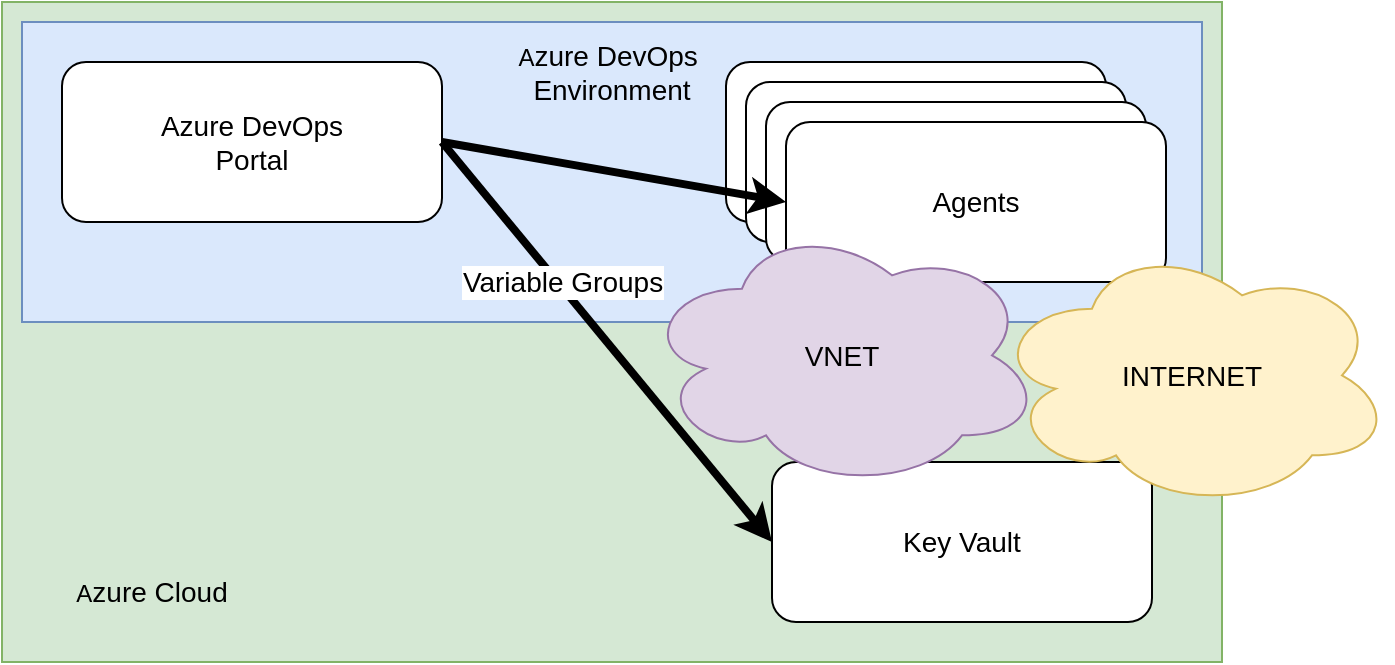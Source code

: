 <mxfile version="12.6.5" type="device"><diagram name="Copy of Page-1" id="MOSnMe-4MhJb1LMp3rYQ"><mxGraphModel dx="1106" dy="830" grid="1" gridSize="10" guides="1" tooltips="1" connect="1" arrows="1" fold="1" page="1" pageScale="1" pageWidth="1169" pageHeight="827" math="0" shadow="0"><root><mxCell id="gQlDa-pXsQr8FOJnMc7m-0"/><mxCell id="gQlDa-pXsQr8FOJnMc7m-1" parent="gQlDa-pXsQr8FOJnMc7m-0"/><mxCell id="gQlDa-pXsQr8FOJnMc7m-2" value="" style="rounded=0;whiteSpace=wrap;html=1;fillColor=#d5e8d4;strokeColor=#82b366;" vertex="1" parent="gQlDa-pXsQr8FOJnMc7m-1"><mxGeometry x="230" y="170" width="610" height="330" as="geometry"/></mxCell><mxCell id="gQlDa-pXsQr8FOJnMc7m-3" value="" style="rounded=0;whiteSpace=wrap;html=1;fillColor=#dae8fc;strokeColor=#6c8ebf;" vertex="1" parent="gQlDa-pXsQr8FOJnMc7m-1"><mxGeometry x="240" y="180" width="590" height="150" as="geometry"/></mxCell><mxCell id="gQlDa-pXsQr8FOJnMc7m-4" value="&lt;font style=&quot;font-size: 14px&quot;&gt;Azure DevOps&lt;br&gt;Portal&lt;br&gt;&lt;/font&gt;" style="rounded=1;whiteSpace=wrap;html=1;" vertex="1" parent="gQlDa-pXsQr8FOJnMc7m-1"><mxGeometry x="260" y="200" width="190" height="80" as="geometry"/></mxCell><mxCell id="gQlDa-pXsQr8FOJnMc7m-5" value="&lt;font style=&quot;font-size: 14px&quot;&gt;Key Vault&lt;/font&gt;" style="rounded=1;whiteSpace=wrap;html=1;" vertex="1" parent="gQlDa-pXsQr8FOJnMc7m-1"><mxGeometry x="615" y="400" width="190" height="80" as="geometry"/></mxCell><mxCell id="gQlDa-pXsQr8FOJnMc7m-6" value="" style="group" vertex="1" connectable="0" parent="gQlDa-pXsQr8FOJnMc7m-1"><mxGeometry x="592" y="200" width="220" height="110" as="geometry"/></mxCell><mxCell id="gQlDa-pXsQr8FOJnMc7m-7" value="Linux Agents" style="rounded=1;whiteSpace=wrap;html=1;" vertex="1" parent="gQlDa-pXsQr8FOJnMc7m-6"><mxGeometry width="190" height="80" as="geometry"/></mxCell><mxCell id="gQlDa-pXsQr8FOJnMc7m-8" value="Linux Agents" style="rounded=1;whiteSpace=wrap;html=1;" vertex="1" parent="gQlDa-pXsQr8FOJnMc7m-6"><mxGeometry x="10" y="10" width="190" height="80" as="geometry"/></mxCell><mxCell id="gQlDa-pXsQr8FOJnMc7m-9" value="Linux Agents" style="rounded=1;whiteSpace=wrap;html=1;" vertex="1" parent="gQlDa-pXsQr8FOJnMc7m-6"><mxGeometry x="20" y="20" width="190" height="80" as="geometry"/></mxCell><mxCell id="gQlDa-pXsQr8FOJnMc7m-10" value="&lt;font style=&quot;font-size: 14px&quot;&gt;Agents&lt;/font&gt;" style="rounded=1;whiteSpace=wrap;html=1;" vertex="1" parent="gQlDa-pXsQr8FOJnMc7m-6"><mxGeometry x="30" y="30" width="190" height="80" as="geometry"/></mxCell><mxCell id="gQlDa-pXsQr8FOJnMc7m-11" value="" style="endArrow=classic;html=1;strokeWidth=4;exitX=1;exitY=0.5;exitDx=0;exitDy=0;entryX=0;entryY=0.5;entryDx=0;entryDy=0;" edge="1" parent="gQlDa-pXsQr8FOJnMc7m-1" source="gQlDa-pXsQr8FOJnMc7m-4" target="gQlDa-pXsQr8FOJnMc7m-10"><mxGeometry width="50" height="50" relative="1" as="geometry"><mxPoint x="240" y="550" as="sourcePoint"/><mxPoint x="290" y="500" as="targetPoint"/></mxGeometry></mxCell><mxCell id="gQlDa-pXsQr8FOJnMc7m-12" value="" style="endArrow=classic;html=1;strokeWidth=4;exitX=1;exitY=0.5;exitDx=0;exitDy=0;entryX=0;entryY=0.5;entryDx=0;entryDy=0;" edge="1" parent="gQlDa-pXsQr8FOJnMc7m-1" source="gQlDa-pXsQr8FOJnMc7m-4" target="gQlDa-pXsQr8FOJnMc7m-5"><mxGeometry width="50" height="50" relative="1" as="geometry"><mxPoint x="460" y="250" as="sourcePoint"/><mxPoint x="630" y="280" as="targetPoint"/></mxGeometry></mxCell><mxCell id="gQlDa-pXsQr8FOJnMc7m-13" value="&lt;font style=&quot;font-size: 14px&quot;&gt;Variable Groups&lt;/font&gt;" style="text;html=1;align=center;verticalAlign=middle;resizable=0;points=[];labelBackgroundColor=#ffffff;" vertex="1" connectable="0" parent="gQlDa-pXsQr8FOJnMc7m-12"><mxGeometry x="0.447" y="-3" relative="1" as="geometry"><mxPoint x="-57.33" y="-76.93" as="offset"/></mxGeometry></mxCell><mxCell id="gQlDa-pXsQr8FOJnMc7m-14" value="A&lt;font style=&quot;font-size: 14px&quot;&gt;zure DevOps&amp;nbsp;&lt;br&gt;Environment&lt;/font&gt;" style="text;html=1;strokeColor=none;fillColor=none;align=center;verticalAlign=middle;whiteSpace=wrap;rounded=0;" vertex="1" parent="gQlDa-pXsQr8FOJnMc7m-1"><mxGeometry x="470" y="180" width="130" height="50" as="geometry"/></mxCell><mxCell id="gQlDa-pXsQr8FOJnMc7m-15" value="&lt;font style=&quot;font-size: 14px&quot;&gt;VNET&lt;/font&gt;" style="ellipse;shape=cloud;whiteSpace=wrap;html=1;fillColor=#e1d5e7;strokeColor=#9673a6;" vertex="1" parent="gQlDa-pXsQr8FOJnMc7m-1"><mxGeometry x="550" y="280" width="200" height="133.33" as="geometry"/></mxCell><mxCell id="gQlDa-pXsQr8FOJnMc7m-16" value="A&lt;font style=&quot;font-size: 14px&quot;&gt;zure Cloud&lt;br&gt;&lt;/font&gt;" style="text;html=1;strokeColor=none;fillColor=none;align=center;verticalAlign=middle;whiteSpace=wrap;rounded=0;" vertex="1" parent="gQlDa-pXsQr8FOJnMc7m-1"><mxGeometry x="240" y="440" width="130" height="50" as="geometry"/></mxCell><mxCell id="gQlDa-pXsQr8FOJnMc7m-17" value="&lt;font style=&quot;font-size: 14px&quot;&gt;INTERNET&lt;/font&gt;" style="ellipse;shape=cloud;whiteSpace=wrap;html=1;fillColor=#fff2cc;strokeColor=#d6b656;" vertex="1" parent="gQlDa-pXsQr8FOJnMc7m-1"><mxGeometry x="725" y="290" width="200" height="133.33" as="geometry"/></mxCell></root></mxGraphModel></diagram></mxfile>
